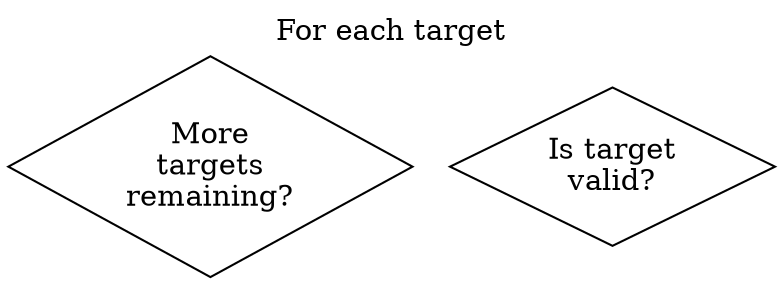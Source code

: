 digraph {
  MoreTargetsRemaining [label="More\ntargets\nremaining?", shape=diamond]

  IsTargetValid [label="Is target\nvalid?", shape=diamond]


  label="For each target"
  labelloc="t"
}